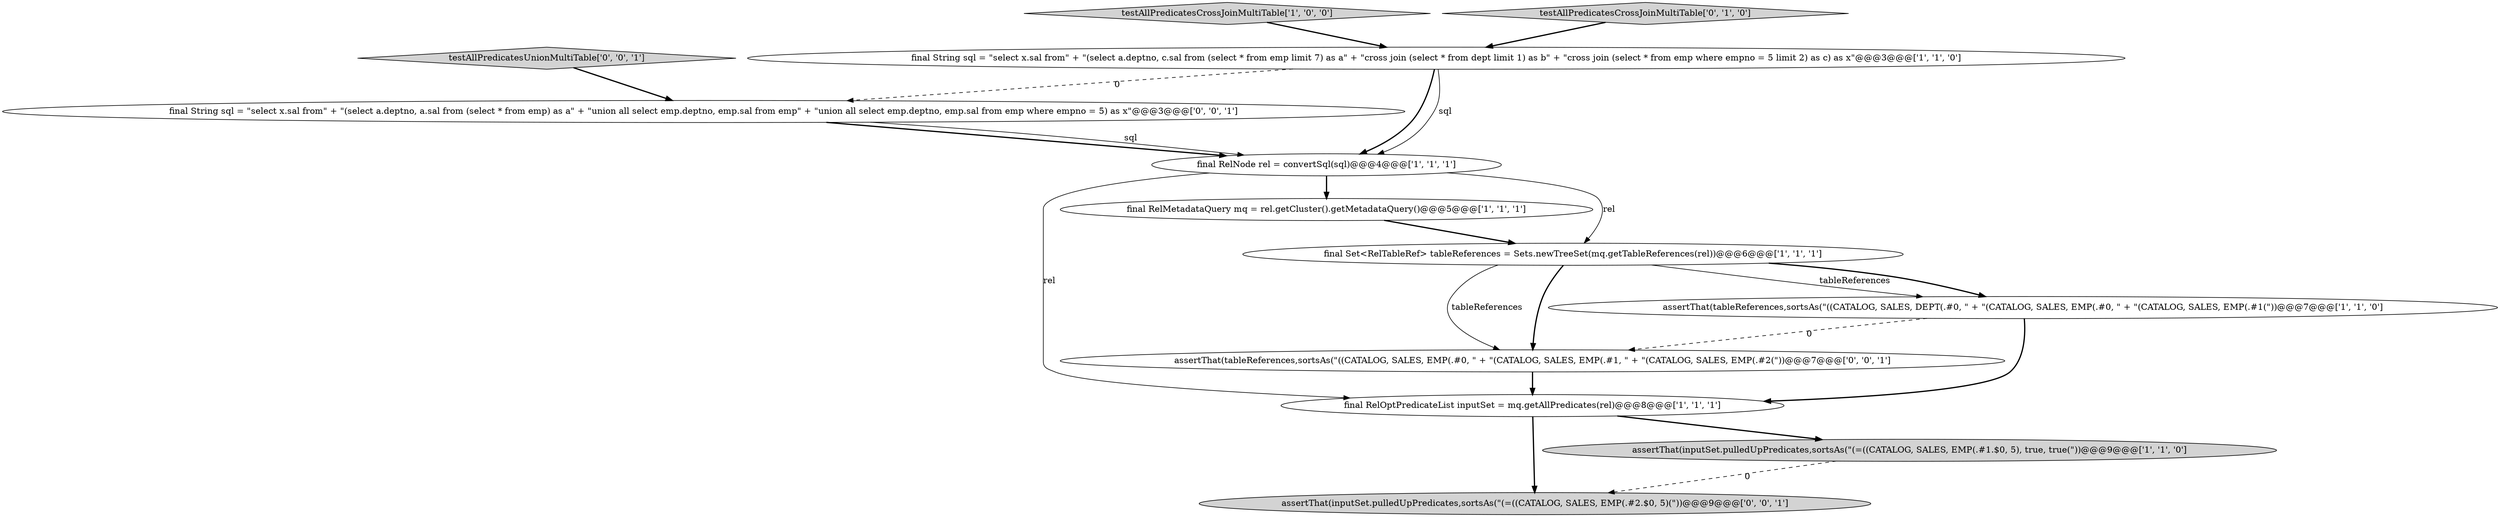 digraph {
2 [style = filled, label = "final RelNode rel = convertSql(sql)@@@4@@@['1', '1', '1']", fillcolor = white, shape = ellipse image = "AAA0AAABBB1BBB"];
12 [style = filled, label = "final String sql = \"select x.sal from\" + \"(select a.deptno, a.sal from (select * from emp) as a\" + \"union all select emp.deptno, emp.sal from emp\" + \"union all select emp.deptno, emp.sal from emp where empno = 5) as x\"@@@3@@@['0', '0', '1']", fillcolor = white, shape = ellipse image = "AAA0AAABBB3BBB"];
6 [style = filled, label = "testAllPredicatesCrossJoinMultiTable['1', '0', '0']", fillcolor = lightgray, shape = diamond image = "AAA0AAABBB1BBB"];
11 [style = filled, label = "assertThat(tableReferences,sortsAs(\"((CATALOG, SALES, EMP(.#0, \" + \"(CATALOG, SALES, EMP(.#1, \" + \"(CATALOG, SALES, EMP(.#2(\"))@@@7@@@['0', '0', '1']", fillcolor = white, shape = ellipse image = "AAA0AAABBB3BBB"];
0 [style = filled, label = "assertThat(tableReferences,sortsAs(\"((CATALOG, SALES, DEPT(.#0, \" + \"(CATALOG, SALES, EMP(.#0, \" + \"(CATALOG, SALES, EMP(.#1(\"))@@@7@@@['1', '1', '0']", fillcolor = white, shape = ellipse image = "AAA0AAABBB1BBB"];
7 [style = filled, label = "final RelOptPredicateList inputSet = mq.getAllPredicates(rel)@@@8@@@['1', '1', '1']", fillcolor = white, shape = ellipse image = "AAA0AAABBB1BBB"];
3 [style = filled, label = "final RelMetadataQuery mq = rel.getCluster().getMetadataQuery()@@@5@@@['1', '1', '1']", fillcolor = white, shape = ellipse image = "AAA0AAABBB1BBB"];
10 [style = filled, label = "assertThat(inputSet.pulledUpPredicates,sortsAs(\"(=((CATALOG, SALES, EMP(.#2.$0, 5)(\"))@@@9@@@['0', '0', '1']", fillcolor = lightgray, shape = ellipse image = "AAA0AAABBB3BBB"];
9 [style = filled, label = "testAllPredicatesUnionMultiTable['0', '0', '1']", fillcolor = lightgray, shape = diamond image = "AAA0AAABBB3BBB"];
4 [style = filled, label = "final String sql = \"select x.sal from\" + \"(select a.deptno, c.sal from (select * from emp limit 7) as a\" + \"cross join (select * from dept limit 1) as b\" + \"cross join (select * from emp where empno = 5 limit 2) as c) as x\"@@@3@@@['1', '1', '0']", fillcolor = white, shape = ellipse image = "AAA0AAABBB1BBB"];
1 [style = filled, label = "assertThat(inputSet.pulledUpPredicates,sortsAs(\"(=((CATALOG, SALES, EMP(.#1.$0, 5), true, true(\"))@@@9@@@['1', '1', '0']", fillcolor = lightgray, shape = ellipse image = "AAA0AAABBB1BBB"];
8 [style = filled, label = "testAllPredicatesCrossJoinMultiTable['0', '1', '0']", fillcolor = lightgray, shape = diamond image = "AAA0AAABBB2BBB"];
5 [style = filled, label = "final Set<RelTableRef> tableReferences = Sets.newTreeSet(mq.getTableReferences(rel))@@@6@@@['1', '1', '1']", fillcolor = white, shape = ellipse image = "AAA0AAABBB1BBB"];
7->1 [style = bold, label=""];
7->10 [style = bold, label=""];
2->3 [style = bold, label=""];
0->11 [style = dashed, label="0"];
4->2 [style = bold, label=""];
1->10 [style = dashed, label="0"];
2->7 [style = solid, label="rel"];
5->11 [style = solid, label="tableReferences"];
4->12 [style = dashed, label="0"];
0->7 [style = bold, label=""];
5->0 [style = solid, label="tableReferences"];
6->4 [style = bold, label=""];
12->2 [style = bold, label=""];
3->5 [style = bold, label=""];
5->0 [style = bold, label=""];
4->2 [style = solid, label="sql"];
2->5 [style = solid, label="rel"];
5->11 [style = bold, label=""];
9->12 [style = bold, label=""];
8->4 [style = bold, label=""];
11->7 [style = bold, label=""];
12->2 [style = solid, label="sql"];
}
